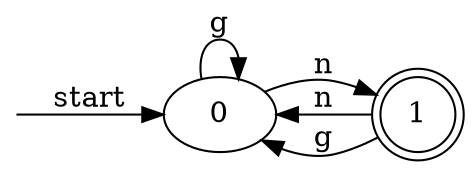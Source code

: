 digraph dfa {
    rankdir = LR;
    __start [style = invis, shape = point];
    __start -> "0" [ label = "start" ];
    node [shape = doublecircle]; "1"
    node [shape = circle];
    "1" -> "0" [ label = "n" ];
    "1" -> "0" [ label = "g" ];
    "0" -> "1" [ label = "n" ];
    "0" -> "0" [ label = "g" ];
}

